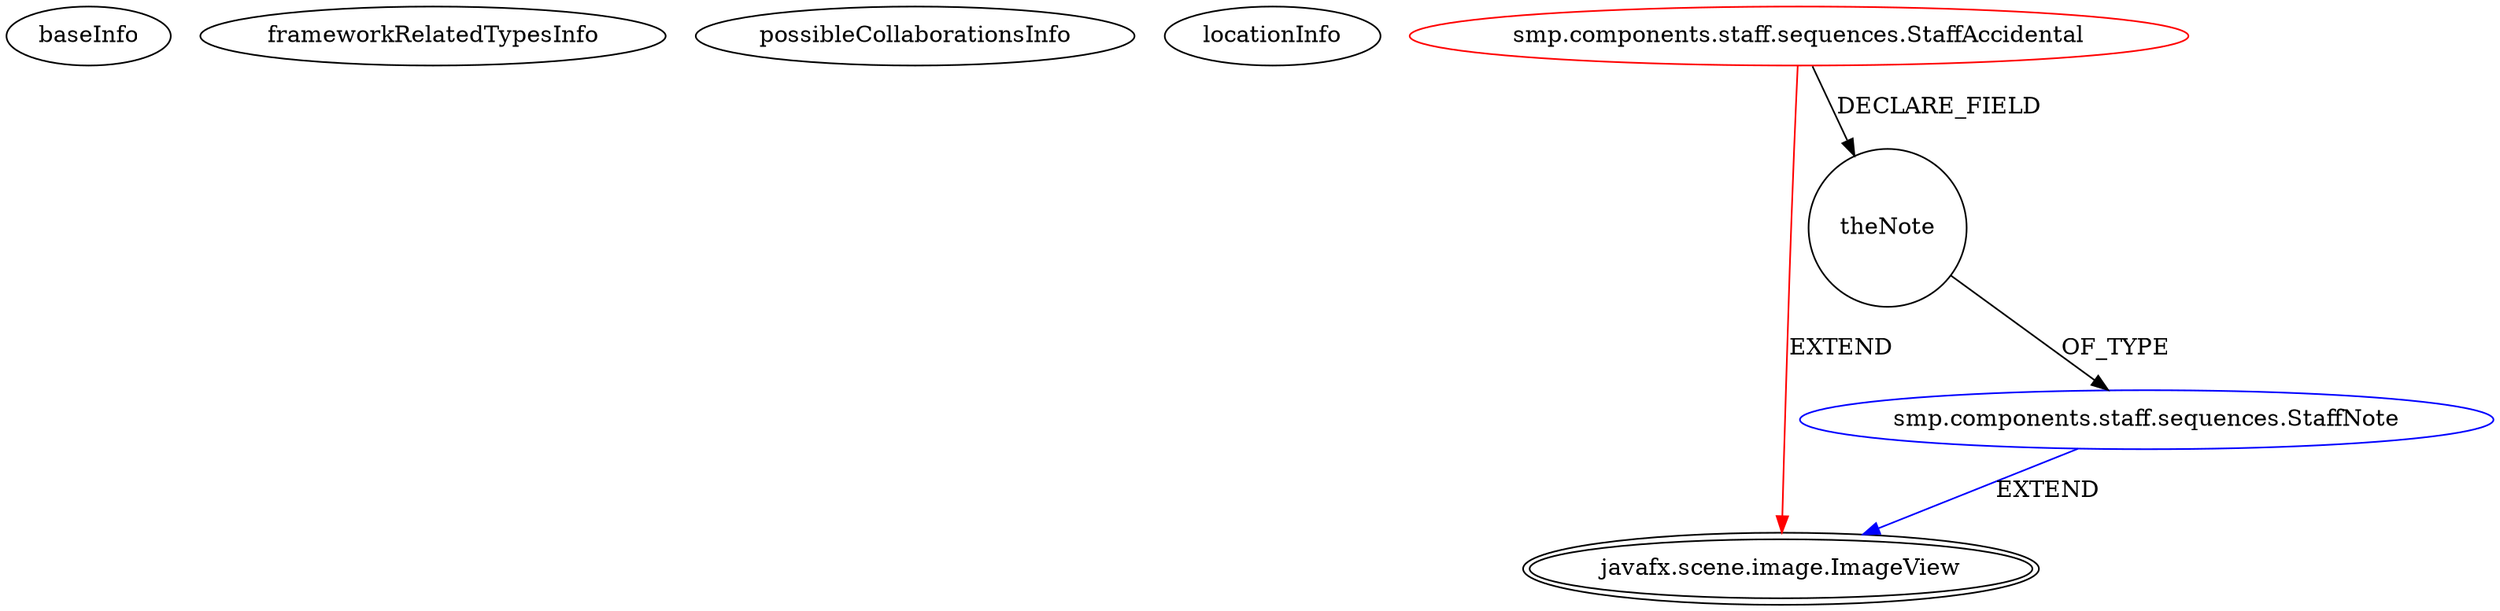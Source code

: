 digraph {
baseInfo[graphId=286,category="extension_graph",isAnonymous=false,possibleRelation=true]
frameworkRelatedTypesInfo[0="javafx.scene.image.ImageView"]
possibleCollaborationsInfo[0="286~FIELD_DECLARATION-~javafx.scene.image.ImageView ~javafx.scene.image.ImageView ~false~false"]
locationInfo[projectName="DC37-Super-Mario-Paint",filePath="/DC37-Super-Mario-Paint/Super-Mario-Paint-master/src/smp/components/staff/sequences/StaffAccidental.java",contextSignature="StaffAccidental",graphId="286"]
0[label="smp.components.staff.sequences.StaffAccidental",vertexType="ROOT_CLIENT_CLASS_DECLARATION",isFrameworkType=false,color=red]
1[label="javafx.scene.image.ImageView",vertexType="FRAMEWORK_CLASS_TYPE",isFrameworkType=true,peripheries=2]
2[label="theNote",vertexType="FIELD_DECLARATION",isFrameworkType=false,shape=circle]
3[label="smp.components.staff.sequences.StaffNote",vertexType="REFERENCE_CLIENT_CLASS_DECLARATION",isFrameworkType=false,color=blue]
0->1[label="EXTEND",color=red]
0->2[label="DECLARE_FIELD"]
3->1[label="EXTEND",color=blue]
2->3[label="OF_TYPE"]
}
